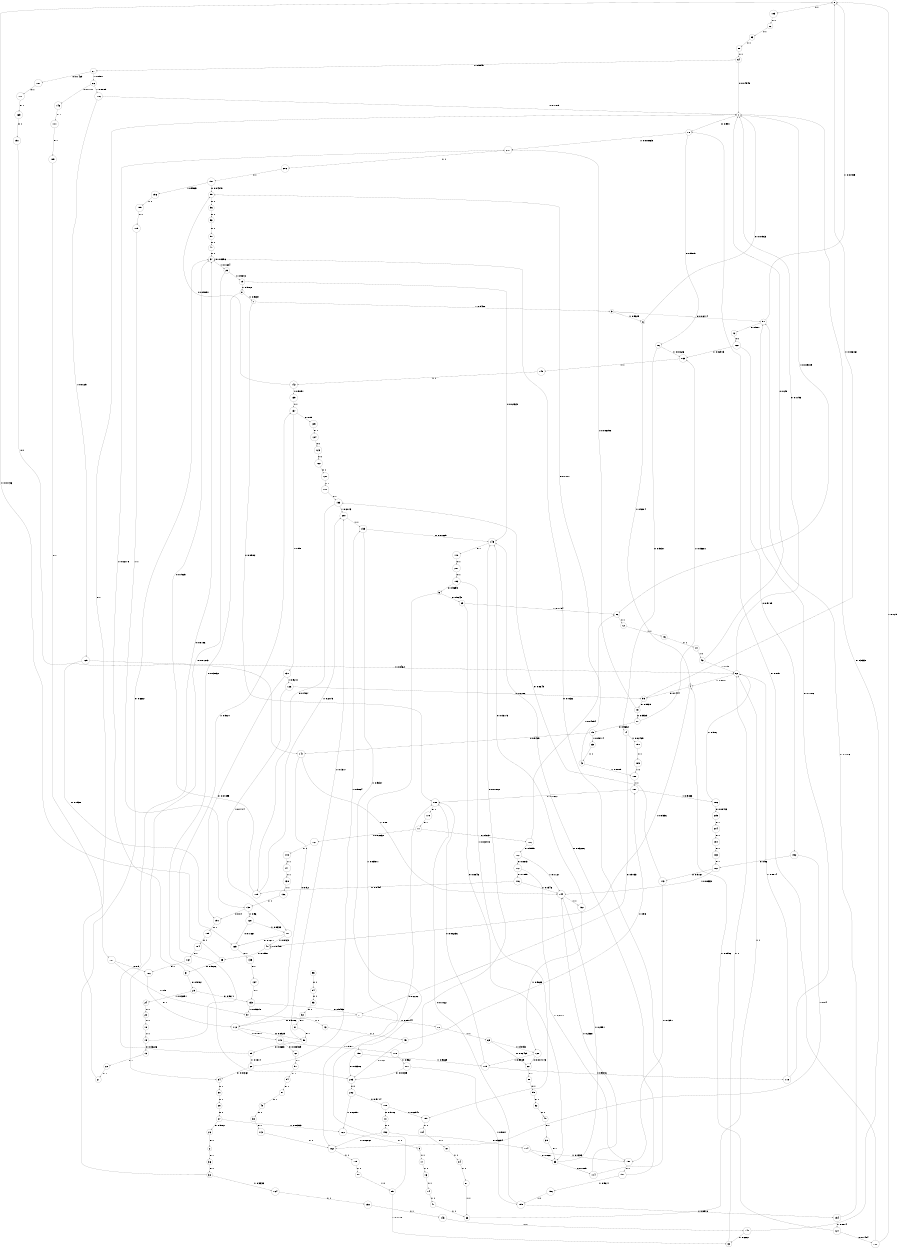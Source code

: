 digraph "ch4_face_grouped_diff_L16" {
size = "6,8.5";
ratio = "fill";
node [shape = circle];
node [fontsize = 24];
edge [fontsize = 24];
0 -> 103 [label = "1: 1        "];
1 -> 78 [label = "0: 0.991    "];
1 -> 96 [label = "1: 0.009009  "];
2 -> 36 [label = "0: 1        "];
3 -> 98 [label = "0: 0.06714  "];
3 -> 6 [label = "1: 0.9329   "];
4 -> 99 [label = "0: 0.1444   "];
4 -> 40 [label = "1: 0.8556   "];
5 -> 25 [label = "0: 0.9643   "];
5 -> 162 [label = "1: 0.03571  "];
6 -> 1 [label = "0: 0.07963  "];
6 -> 4 [label = "1: 0.9204   "];
7 -> 180 [label = "0: 0.0502   "];
7 -> 3 [label = "1: 0.9498   "];
8 -> 203 [label = "0: 0.03032  "];
8 -> 7 [label = "1: 0.9697   "];
9 -> 17 [label = "1: 1        "];
10 -> 192 [label = "0: 1        "];
11 -> 106 [label = "0: 0.9737   "];
11 -> 161 [label = "1: 0.02632  "];
12 -> 168 [label = "0: 1        "];
13 -> 22 [label = "0: 1        "];
14 -> 41 [label = "1: 1        "];
15 -> 13 [label = "0: 0.03226  "];
15 -> 137 [label = "1: 0.9677   "];
16 -> 14 [label = "1: 1        "];
17 -> 16 [label = "1: 1        "];
18 -> 15 [label = "1: 1        "];
19 -> 145 [label = "0: 0.02323  "];
19 -> 8 [label = "1: 0.9768   "];
20 -> 18 [label = "1: 1        "];
21 -> 1 [label = "0: 1        "];
22 -> 21 [label = "0: 1        "];
23 -> 34 [label = "0: 0.01273  "];
23 -> 19 [label = "1: 0.9873   "];
24 -> 20 [label = "1: 1        "];
25 -> 33 [label = "0: 0.8846   "];
25 -> 96 [label = "1: 0.1154   "];
26 -> 2 [label = "0: 1        "];
27 -> 26 [label = "0: 0.9167   "];
27 -> 160 [label = "1: 0.08333  "];
28 -> 27 [label = "0: 1        "];
29 -> 133 [label = "0: 0.9671   "];
29 -> 24 [label = "1: 0.03291  "];
30 -> 28 [label = "0: 1        "];
31 -> 29 [label = "0: 0.9782   "];
31 -> 207 [label = "1: 0.02178  "];
32 -> 37 [label = "0: 0.6667   "];
32 -> 164 [label = "1: 0.3333   "];
33 -> 114 [label = "0: 0.7009   "];
33 -> 144 [label = "1: 0.2991   "];
34 -> 30 [label = "0: 1        "];
35 -> 31 [label = "0: 0.9826   "];
35 -> 0 [label = "1: 0.01736  "];
36 -> 32 [label = "0: 1        "];
37 -> 37 [label = "0: 0.8396   "];
37 -> 23 [label = "1: 0.1604   "];
38 -> 113 [label = "0: 1        "];
39 -> 33 [label = "0: 1        "];
40 -> 35 [label = "0: 0.1591   "];
40 -> 40 [label = "1: 0.8409   "];
41 -> 63 [label = "1: 1        "];
42 -> 59 [label = "0: 0.1111   "];
42 -> 188 [label = "1: 0.8889   "];
43 -> 1 [label = "0: 0.25     "];
43 -> 62 [label = "1: 0.75     "];
44 -> 43 [label = "1: 1        "];
45 -> 203 [label = "0: 0.02     "];
45 -> 187 [label = "1: 0.98     "];
46 -> 44 [label = "1: 1        "];
47 -> 37 [label = "0: 1        "];
48 -> 38 [label = "0: 1        "];
49 -> 39 [label = "0: 1        "];
50 -> 47 [label = "0: 1        "];
51 -> 48 [label = "0: 1        "];
52 -> 49 [label = "0: 1        "];
53 -> 50 [label = "0: 1        "];
54 -> 51 [label = "0: 1        "];
55 -> 52 [label = "0: 1        "];
56 -> 53 [label = "0: 1        "];
57 -> 54 [label = "0: 1        "];
58 -> 55 [label = "0: 1        "];
59 -> 56 [label = "0: 1        "];
60 -> 58 [label = "0: 1        "];
61 -> 57 [label = "0: 1        "];
62 -> 1 [label = "0: 0.1193   "];
62 -> 4 [label = "1: 0.8807   "];
63 -> 62 [label = "1: 1        "];
64 -> 1 [label = "0: 0.04545  "];
64 -> 67 [label = "1: 0.9545   "];
65 -> 60 [label = "0: 0.02469  "];
65 -> 120 [label = "1: 0.9753   "];
66 -> 146 [label = "0: 0.1111   "];
66 -> 176 [label = "1: 0.8889   "];
67 -> 181 [label = "0: 0.1429   "];
67 -> 66 [label = "1: 0.8571   "];
68 -> 34 [label = "0: 0.01361  "];
68 -> 199 [label = "1: 0.9864   "];
69 -> 42 [label = "1: 1        "];
70 -> 65 [label = "1: 1        "];
71 -> 112 [label = "0: 0.9186   "];
71 -> 70 [label = "1: 0.08144  "];
72 -> 46 [label = "1: 1        "];
73 -> 45 [label = "1: 1        "];
74 -> 71 [label = "0: 0.9753   "];
74 -> 190 [label = "1: 0.02469  "];
75 -> 147 [label = "0: 0.9429   "];
75 -> 69 [label = "1: 0.05714  "];
76 -> 74 [label = "0: 0.9837   "];
76 -> 163 [label = "1: 0.01626  "];
77 -> 75 [label = "0: 0.9632   "];
77 -> 163 [label = "1: 0.03681  "];
78 -> 76 [label = "0: 0.9919   "];
78 -> 207 [label = "1: 0.008065  "];
79 -> 77 [label = "0: 0.9939   "];
79 -> 207 [label = "1: 0.006098  "];
80 -> 64 [label = "1: 1        "];
81 -> 63 [label = "1: 1        "];
82 -> 62 [label = "1: 1        "];
83 -> 80 [label = "1: 1        "];
84 -> 81 [label = "1: 1        "];
85 -> 180 [label = "0: 0.2222   "];
85 -> 82 [label = "1: 0.7778   "];
86 -> 83 [label = "1: 1        "];
87 -> 84 [label = "1: 1        "];
88 -> 85 [label = "1: 1        "];
89 -> 37 [label = "0: 0.8186   "];
89 -> 68 [label = "1: 0.1814   "];
90 -> 89 [label = "0: 0.8683   "];
90 -> 200 [label = "1: 0.1317   "];
91 -> 90 [label = "0: 1        "];
92 -> 91 [label = "0: 1        "];
93 -> 92 [label = "0: 1        "];
94 -> 93 [label = "0: 1        "];
95 -> 94 [label = "0: 1        "];
96 -> 72 [label = "1: 1        "];
97 -> 73 [label = "1: 1        "];
98 -> 12 [label = "0: 0.981    "];
98 -> 0 [label = "1: 0.01905  "];
99 -> 79 [label = "0: 0.9939   "];
99 -> 0 [label = "1: 0.006061  "];
100 -> 78 [label = "0: 0.875    "];
100 -> 0 [label = "1: 0.125    "];
101 -> 165 [label = "0: 0.1277   "];
101 -> 40 [label = "1: 0.8723   "];
102 -> 172 [label = "0: 0.8873   "];
102 -> 144 [label = "1: 0.1127   "];
103 -> 86 [label = "1: 1        "];
104 -> 87 [label = "1: 1        "];
105 -> 88 [label = "1: 1        "];
106 -> 102 [label = "0: 0.9595   "];
106 -> 96 [label = "1: 0.04054  "];
107 -> 166 [label = "0: 0.5      "];
107 -> 97 [label = "1: 0.5      "];
108 -> 10 [label = "0: 0.9706   "];
108 -> 159 [label = "1: 0.02941  "];
109 -> 107 [label = "0: 1        "];
110 -> 201 [label = "0: 1        "];
111 -> 109 [label = "0: 1        "];
112 -> 90 [label = "0: 0.8929   "];
112 -> 179 [label = "1: 0.1071   "];
113 -> 162 [label = "1: 1        "];
114 -> 37 [label = "0: 0.7632   "];
114 -> 144 [label = "1: 0.2368   "];
115 -> 37 [label = "0: 0.7925   "];
115 -> 200 [label = "1: 0.2075   "];
116 -> 115 [label = "0: 0.8454   "];
116 -> 144 [label = "1: 0.1546   "];
117 -> 153 [label = "0: 1        "];
118 -> 98 [label = "0: 0.1186   "];
118 -> 62 [label = "1: 0.8814   "];
119 -> 180 [label = "0: 0.06236  "];
119 -> 118 [label = "1: 0.9376   "];
120 -> 60 [label = "0: 0.007143  "];
120 -> 119 [label = "1: 0.9929   "];
121 -> 117 [label = "0: 1        "];
122 -> 121 [label = "0: 1        "];
123 -> 122 [label = "0: 1        "];
124 -> 123 [label = "0: 1        "];
125 -> 124 [label = "0: 1        "];
126 -> 99 [label = "0: 0.2286   "];
126 -> 101 [label = "1: 0.7714   "];
127 -> 100 [label = "0: 0.1404   "];
127 -> 4 [label = "1: 0.8596   "];
128 -> 165 [label = "0: 0.1667   "];
128 -> 101 [label = "1: 0.8333   "];
129 -> 165 [label = "0: 0.1538   "];
129 -> 62 [label = "1: 0.8462   "];
130 -> 191 [label = "0: 0.04     "];
130 -> 128 [label = "1: 0.96     "];
131 -> 191 [label = "0: 0.07895  "];
131 -> 126 [label = "1: 0.9211   "];
132 -> 145 [label = "0: 0.03175  "];
132 -> 120 [label = "1: 0.9683   "];
133 -> 71 [label = "0: 0.9469   "];
133 -> 97 [label = "1: 0.05315  "];
134 -> 133 [label = "0: 1        "];
135 -> 134 [label = "0: 1        "];
136 -> 130 [label = "1: 1        "];
137 -> 125 [label = "0: 0.05     "];
137 -> 131 [label = "1: 0.95     "];
138 -> 136 [label = "1: 1        "];
139 -> 137 [label = "1: 1        "];
140 -> 1 [label = "0: 0.3333   "];
140 -> 82 [label = "1: 0.6667   "];
141 -> 138 [label = "1: 1        "];
142 -> 59 [label = "0: 0.09091  "];
142 -> 139 [label = "1: 0.9091   "];
143 -> 140 [label = "1: 1        "];
144 -> 132 [label = "1: 1        "];
145 -> 110 [label = "0: 1        "];
146 -> 111 [label = "0: 1        "];
147 -> 112 [label = "0: 0.92     "];
147 -> 144 [label = "1: 0.08     "];
148 -> 141 [label = "1: 1        "];
149 -> 142 [label = "1: 1        "];
150 -> 143 [label = "1: 1        "];
151 -> 147 [label = "0: 1        "];
152 -> 182 [label = "0: 0.96     "];
152 -> 162 [label = "1: 0.04     "];
153 -> 115 [label = "0: 0.7927   "];
153 -> 200 [label = "1: 0.2073   "];
154 -> 98 [label = "0: 0.1186   "];
154 -> 127 [label = "1: 0.8814   "];
155 -> 180 [label = "0: 0.1022   "];
155 -> 154 [label = "1: 0.8978   "];
156 -> 155 [label = "1: 1        "];
157 -> 145 [label = "0: 0.03226  "];
157 -> 156 [label = "1: 0.9677   "];
158 -> 157 [label = "1: 1        "];
159 -> 104 [label = "1: 1        "];
160 -> 9 [label = "1: 1        "];
161 -> 148 [label = "1: 1        "];
162 -> 105 [label = "1: 1        "];
163 -> 149 [label = "1: 1        "];
164 -> 150 [label = "1: 1        "];
165 -> 135 [label = "0: 1        "];
166 -> 112 [label = "0: 1        "];
167 -> 166 [label = "0: 1        "];
168 -> 152 [label = "0: 0.9709   "];
168 -> 163 [label = "1: 0.02913  "];
169 -> 151 [label = "0: 1        "];
170 -> 11 [label = "0: 1        "];
171 -> 169 [label = "0: 1        "];
172 -> 116 [label = "0: 0.7899   "];
172 -> 158 [label = "1: 0.2101   "];
173 -> 153 [label = "0: 0.8649   "];
173 -> 158 [label = "1: 0.1351   "];
174 -> 33 [label = "0: 0.8667   "];
174 -> 158 [label = "1: 0.1333   "];
175 -> 130 [label = "1: 1        "];
176 -> 1 [label = "0: 0.1875   "];
176 -> 129 [label = "1: 0.8125   "];
177 -> 203 [label = "0: 0.01835  "];
177 -> 155 [label = "1: 0.9817   "];
178 -> 145 [label = "0: 0.01802  "];
178 -> 177 [label = "1: 0.982    "];
179 -> 61 [label = "0: 0.008929  "];
179 -> 178 [label = "1: 0.9911   "];
180 -> 170 [label = "0: 1        "];
181 -> 171 [label = "0: 1        "];
182 -> 173 [label = "0: 0.9167   "];
182 -> 144 [label = "1: 0.08333  "];
183 -> 182 [label = "0: 1        "];
184 -> 167 [label = "0: 1        "];
185 -> 184 [label = "0: 1        "];
186 -> 205 [label = "0: 0.08403  "];
186 -> 62 [label = "1: 0.916    "];
187 -> 180 [label = "0: 0.01667  "];
187 -> 186 [label = "1: 0.9833   "];
188 -> 187 [label = "1: 1        "];
189 -> 188 [label = "1: 1        "];
190 -> 189 [label = "1: 1        "];
191 -> 185 [label = "0: 1        "];
192 -> 174 [label = "0: 0.9394   "];
192 -> 162 [label = "1: 0.06061  "];
193 -> 5 [label = "0: 0.9655   "];
193 -> 159 [label = "1: 0.03448  "];
194 -> 183 [label = "0: 1        "];
195 -> 175 [label = "1: 1        "];
196 -> 195 [label = "1: 1        "];
197 -> 59 [label = "0: 0.04348  "];
197 -> 196 [label = "1: 0.9565   "];
198 -> 203 [label = "0: 0.03306  "];
198 -> 119 [label = "1: 0.9669   "];
199 -> 145 [label = "0: 0.01629  "];
199 -> 198 [label = "1: 0.9837   "];
200 -> 199 [label = "1: 1        "];
201 -> 193 [label = "0: 1        "];
202 -> 108 [label = "0: 0.9714   "];
202 -> 160 [label = "1: 0.02857  "];
203 -> 202 [label = "0: 1        "];
204 -> 194 [label = "0: 1        "];
205 -> 204 [label = "0: 1        "];
206 -> 197 [label = "1: 1        "];
207 -> 206 [label = "1: 1        "];
}